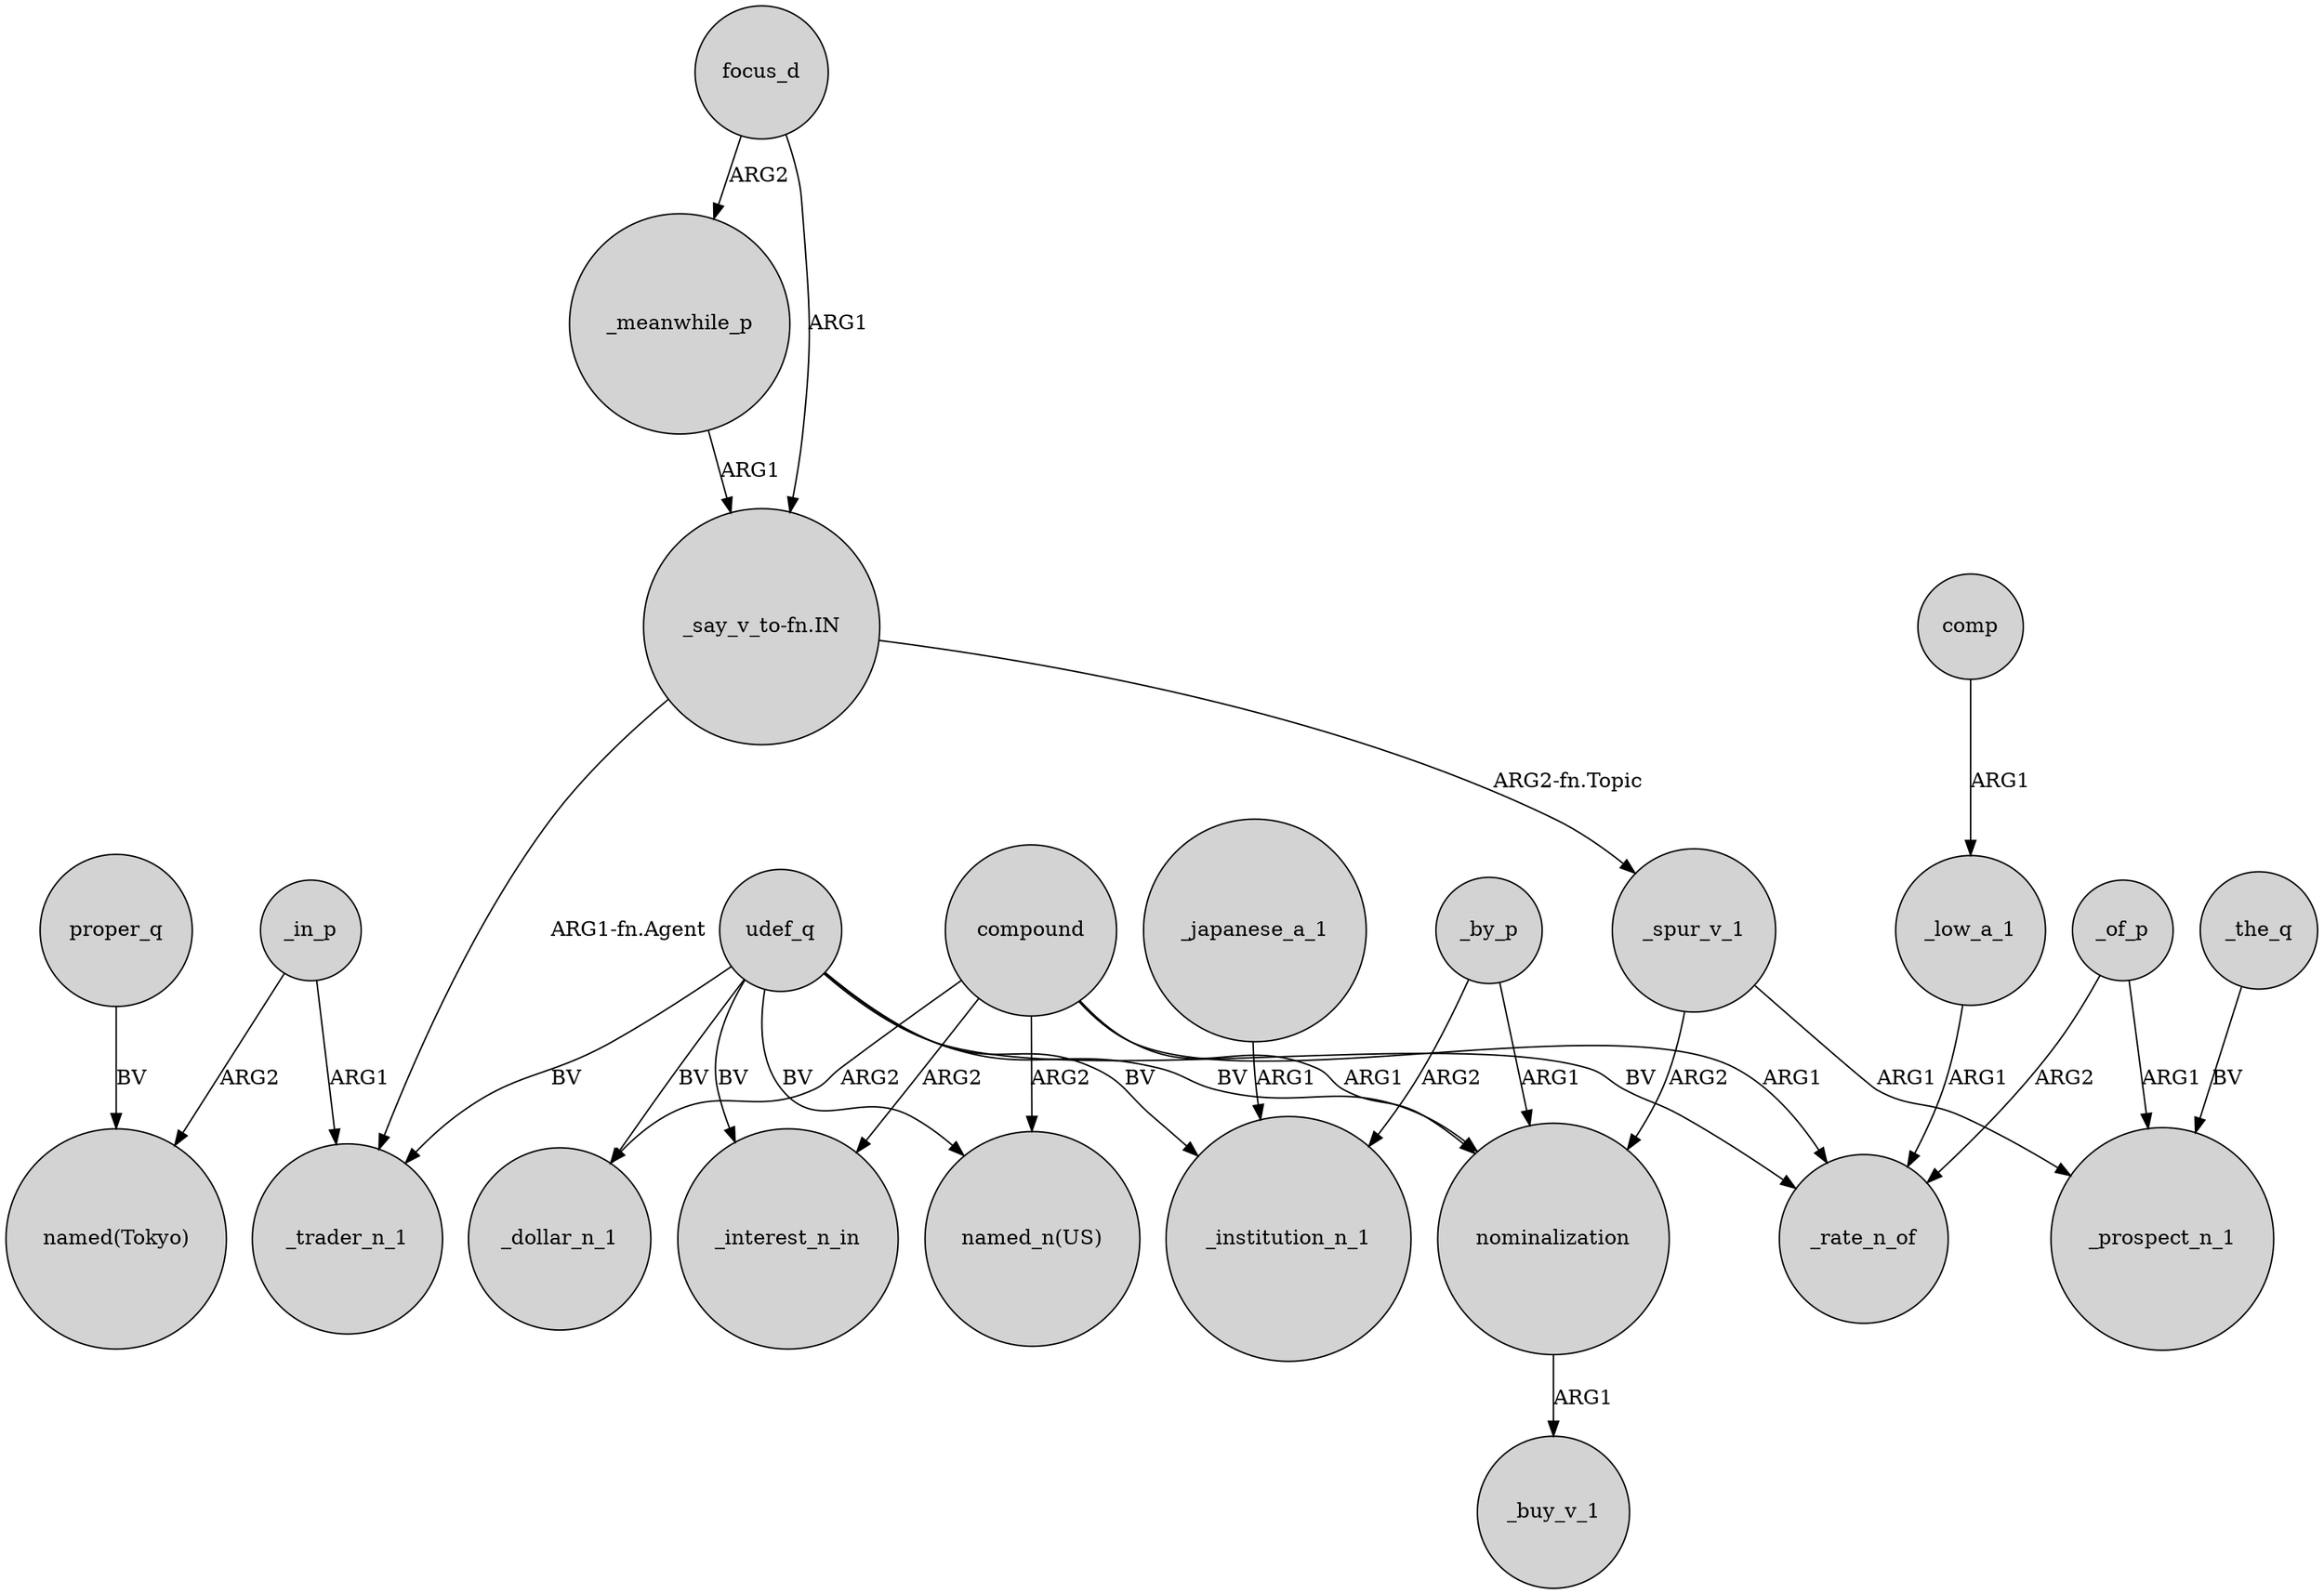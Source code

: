 digraph {
	node [shape=circle style=filled]
	_in_p -> _trader_n_1 [label=ARG1]
	udef_q -> "named_n(US)" [label=BV]
	udef_q -> _trader_n_1 [label=BV]
	_of_p -> _prospect_n_1 [label=ARG1]
	compound -> _rate_n_of [label=ARG1]
	udef_q -> _rate_n_of [label=BV]
	udef_q -> _interest_n_in [label=BV]
	nominalization -> _buy_v_1 [label=ARG1]
	proper_q -> "named(Tokyo)" [label=BV]
	compound -> "named_n(US)" [label=ARG2]
	udef_q -> _institution_n_1 [label=BV]
	compound -> _interest_n_in [label=ARG2]
	_meanwhile_p -> "_say_v_to-fn.IN" [label=ARG1]
	"_say_v_to-fn.IN" -> _spur_v_1 [label="ARG2-fn.Topic"]
	_by_p -> nominalization [label=ARG1]
	_of_p -> _rate_n_of [label=ARG2]
	_low_a_1 -> _rate_n_of [label=ARG1]
	focus_d -> _meanwhile_p [label=ARG2]
	_japanese_a_1 -> _institution_n_1 [label=ARG1]
	udef_q -> nominalization [label=BV]
	_by_p -> _institution_n_1 [label=ARG2]
	_spur_v_1 -> _prospect_n_1 [label=ARG1]
	_the_q -> _prospect_n_1 [label=BV]
	_in_p -> "named(Tokyo)" [label=ARG2]
	compound -> _dollar_n_1 [label=ARG2]
	_spur_v_1 -> nominalization [label=ARG2]
	compound -> nominalization [label=ARG1]
	udef_q -> _dollar_n_1 [label=BV]
	focus_d -> "_say_v_to-fn.IN" [label=ARG1]
	comp -> _low_a_1 [label=ARG1]
	"_say_v_to-fn.IN" -> _trader_n_1 [label="ARG1-fn.Agent"]
}
